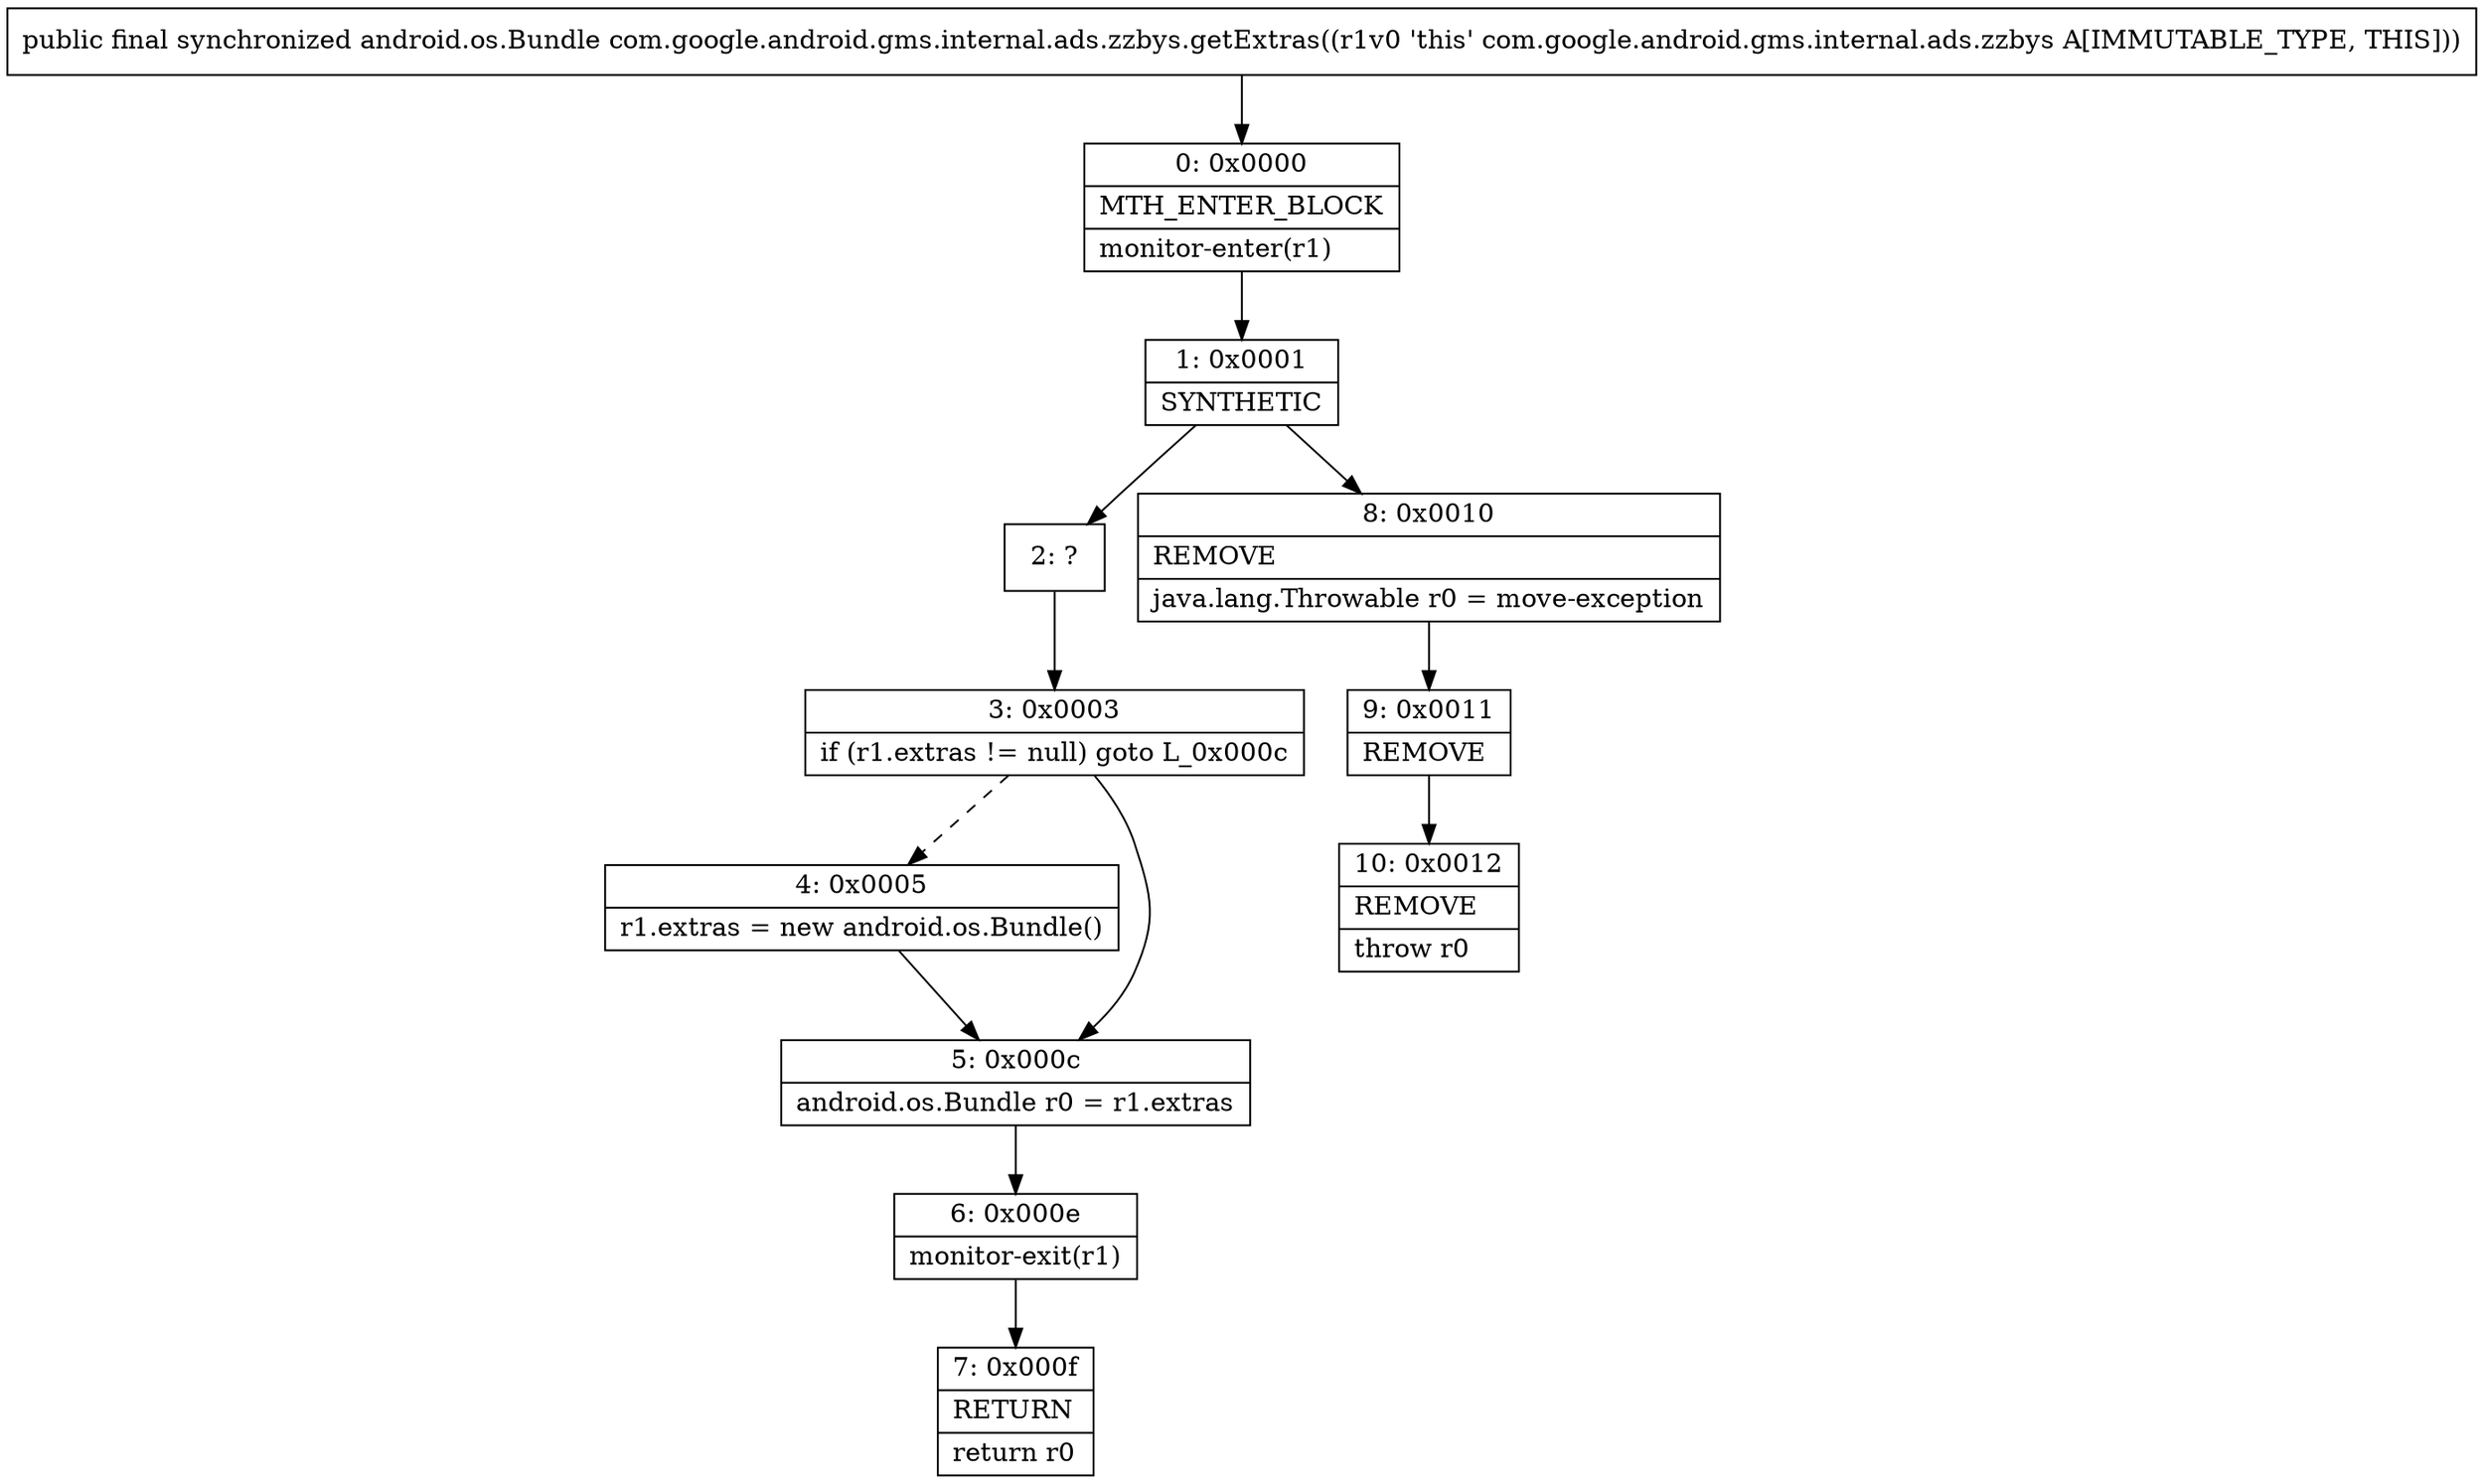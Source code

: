 digraph "CFG forcom.google.android.gms.internal.ads.zzbys.getExtras()Landroid\/os\/Bundle;" {
Node_0 [shape=record,label="{0\:\ 0x0000|MTH_ENTER_BLOCK\l|monitor\-enter(r1)\l}"];
Node_1 [shape=record,label="{1\:\ 0x0001|SYNTHETIC\l}"];
Node_2 [shape=record,label="{2\:\ ?}"];
Node_3 [shape=record,label="{3\:\ 0x0003|if (r1.extras != null) goto L_0x000c\l}"];
Node_4 [shape=record,label="{4\:\ 0x0005|r1.extras = new android.os.Bundle()\l}"];
Node_5 [shape=record,label="{5\:\ 0x000c|android.os.Bundle r0 = r1.extras\l}"];
Node_6 [shape=record,label="{6\:\ 0x000e|monitor\-exit(r1)\l}"];
Node_7 [shape=record,label="{7\:\ 0x000f|RETURN\l|return r0\l}"];
Node_8 [shape=record,label="{8\:\ 0x0010|REMOVE\l|java.lang.Throwable r0 = move\-exception\l}"];
Node_9 [shape=record,label="{9\:\ 0x0011|REMOVE\l}"];
Node_10 [shape=record,label="{10\:\ 0x0012|REMOVE\l|throw r0\l}"];
MethodNode[shape=record,label="{public final synchronized android.os.Bundle com.google.android.gms.internal.ads.zzbys.getExtras((r1v0 'this' com.google.android.gms.internal.ads.zzbys A[IMMUTABLE_TYPE, THIS])) }"];
MethodNode -> Node_0;
Node_0 -> Node_1;
Node_1 -> Node_2;
Node_1 -> Node_8;
Node_2 -> Node_3;
Node_3 -> Node_4[style=dashed];
Node_3 -> Node_5;
Node_4 -> Node_5;
Node_5 -> Node_6;
Node_6 -> Node_7;
Node_8 -> Node_9;
Node_9 -> Node_10;
}

